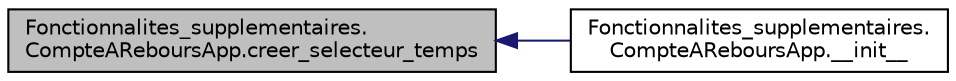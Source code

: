 digraph "Fonctionnalites_supplementaires.CompteAReboursApp.creer_selecteur_temps"
{
  edge [fontname="Helvetica",fontsize="10",labelfontname="Helvetica",labelfontsize="10"];
  node [fontname="Helvetica",fontsize="10",shape=record];
  rankdir="LR";
  Node16 [label="Fonctionnalites_supplementaires.\lCompteAReboursApp.creer_selecteur_temps",height=0.2,width=0.4,color="black", fillcolor="grey75", style="filled", fontcolor="black"];
  Node16 -> Node17 [dir="back",color="midnightblue",fontsize="10",style="solid",fontname="Helvetica"];
  Node17 [label="Fonctionnalites_supplementaires.\lCompteAReboursApp.__init__",height=0.2,width=0.4,color="black", fillcolor="white", style="filled",URL="$class_fonctionnalites__supplementaires_1_1_compte_a_rebours_app.html#a332274d91536623cee8d4a7801311720"];
}
